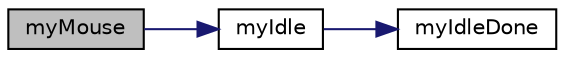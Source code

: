 digraph "myMouse"
{
  edge [fontname="Helvetica",fontsize="10",labelfontname="Helvetica",labelfontsize="10"];
  node [fontname="Helvetica",fontsize="10",shape=record];
  rankdir="LR";
  Node1 [label="myMouse",height=0.2,width=0.4,color="black", fillcolor="grey75", style="filled", fontcolor="black"];
  Node1 -> Node2 [color="midnightblue",fontsize="10",style="solid",fontname="Helvetica"];
  Node2 [label="myIdle",height=0.2,width=0.4,color="black", fillcolor="white", style="filled",URL="$playMovie__main_8cpp.html#a8b6b5874f18eb288af28f2ea8dc37afd"];
  Node2 -> Node3 [color="midnightblue",fontsize="10",style="solid",fontname="Helvetica"];
  Node3 [label="myIdleDone",height=0.2,width=0.4,color="black", fillcolor="white", style="filled",URL="$playMovie__main_8cpp.html#aecb76b76a1aa99390ebe7615612927dd"];
}
